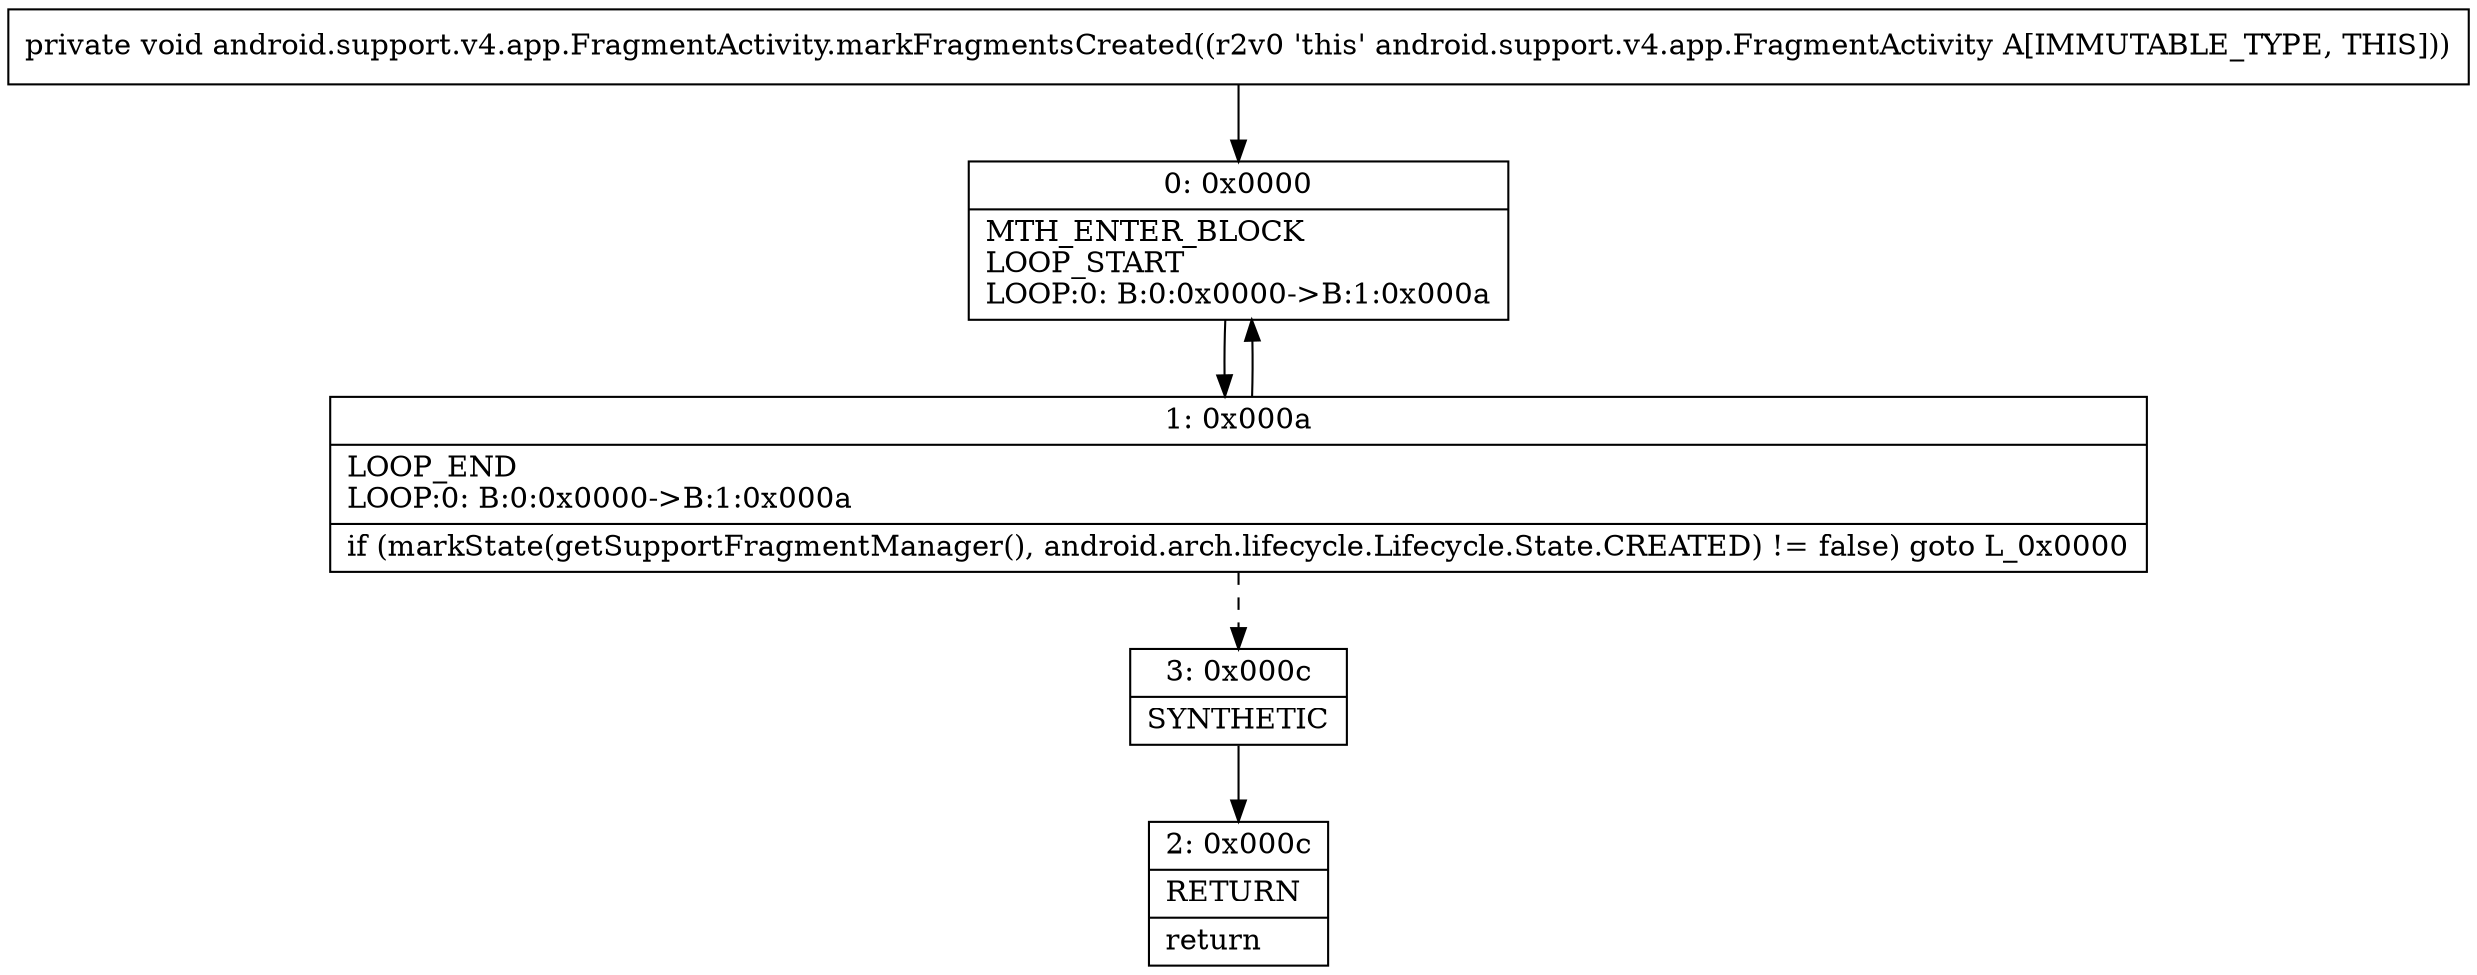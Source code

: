 digraph "CFG forandroid.support.v4.app.FragmentActivity.markFragmentsCreated()V" {
Node_0 [shape=record,label="{0\:\ 0x0000|MTH_ENTER_BLOCK\lLOOP_START\lLOOP:0: B:0:0x0000\-\>B:1:0x000a\l}"];
Node_1 [shape=record,label="{1\:\ 0x000a|LOOP_END\lLOOP:0: B:0:0x0000\-\>B:1:0x000a\l|if (markState(getSupportFragmentManager(), android.arch.lifecycle.Lifecycle.State.CREATED) != false) goto L_0x0000\l}"];
Node_2 [shape=record,label="{2\:\ 0x000c|RETURN\l|return\l}"];
Node_3 [shape=record,label="{3\:\ 0x000c|SYNTHETIC\l}"];
MethodNode[shape=record,label="{private void android.support.v4.app.FragmentActivity.markFragmentsCreated((r2v0 'this' android.support.v4.app.FragmentActivity A[IMMUTABLE_TYPE, THIS])) }"];
MethodNode -> Node_0;
Node_0 -> Node_1;
Node_1 -> Node_0;
Node_1 -> Node_3[style=dashed];
Node_3 -> Node_2;
}

